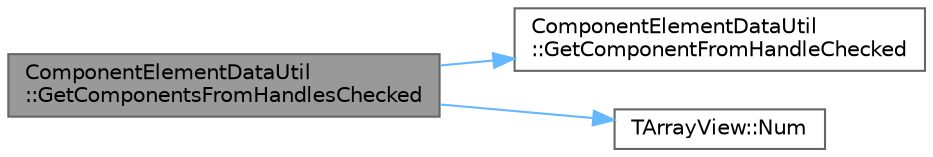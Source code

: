 digraph "ComponentElementDataUtil::GetComponentsFromHandlesChecked"
{
 // INTERACTIVE_SVG=YES
 // LATEX_PDF_SIZE
  bgcolor="transparent";
  edge [fontname=Helvetica,fontsize=10,labelfontname=Helvetica,labelfontsize=10];
  node [fontname=Helvetica,fontsize=10,shape=box,height=0.2,width=0.4];
  rankdir="LR";
  Node1 [id="Node000001",label="ComponentElementDataUtil\l::GetComponentsFromHandlesChecked",height=0.2,width=0.4,color="gray40", fillcolor="grey60", style="filled", fontcolor="black",tooltip="Attempt to get the actor components from the given element handles, asserting if any element handle d..."];
  Node1 -> Node2 [id="edge1_Node000001_Node000002",color="steelblue1",style="solid",tooltip=" "];
  Node2 [id="Node000002",label="ComponentElementDataUtil\l::GetComponentFromHandleChecked",height=0.2,width=0.4,color="grey40", fillcolor="white", style="filled",URL="$df/d2f/namespaceComponentElementDataUtil.html#a86907c72a44848eba2d6ec6ef97fddeb",tooltip="Attempt to get the actor component from the given element handle, asserting if the element handle doe..."];
  Node1 -> Node3 [id="edge2_Node000001_Node000003",color="steelblue1",style="solid",tooltip=" "];
  Node3 [id="Node000003",label="TArrayView::Num",height=0.2,width=0.4,color="grey40", fillcolor="white", style="filled",URL="$db/d13/classTArrayView.html#ae5b1658ae1312e54b0d669664cbf88ed",tooltip="Returns number of elements in array."];
}
